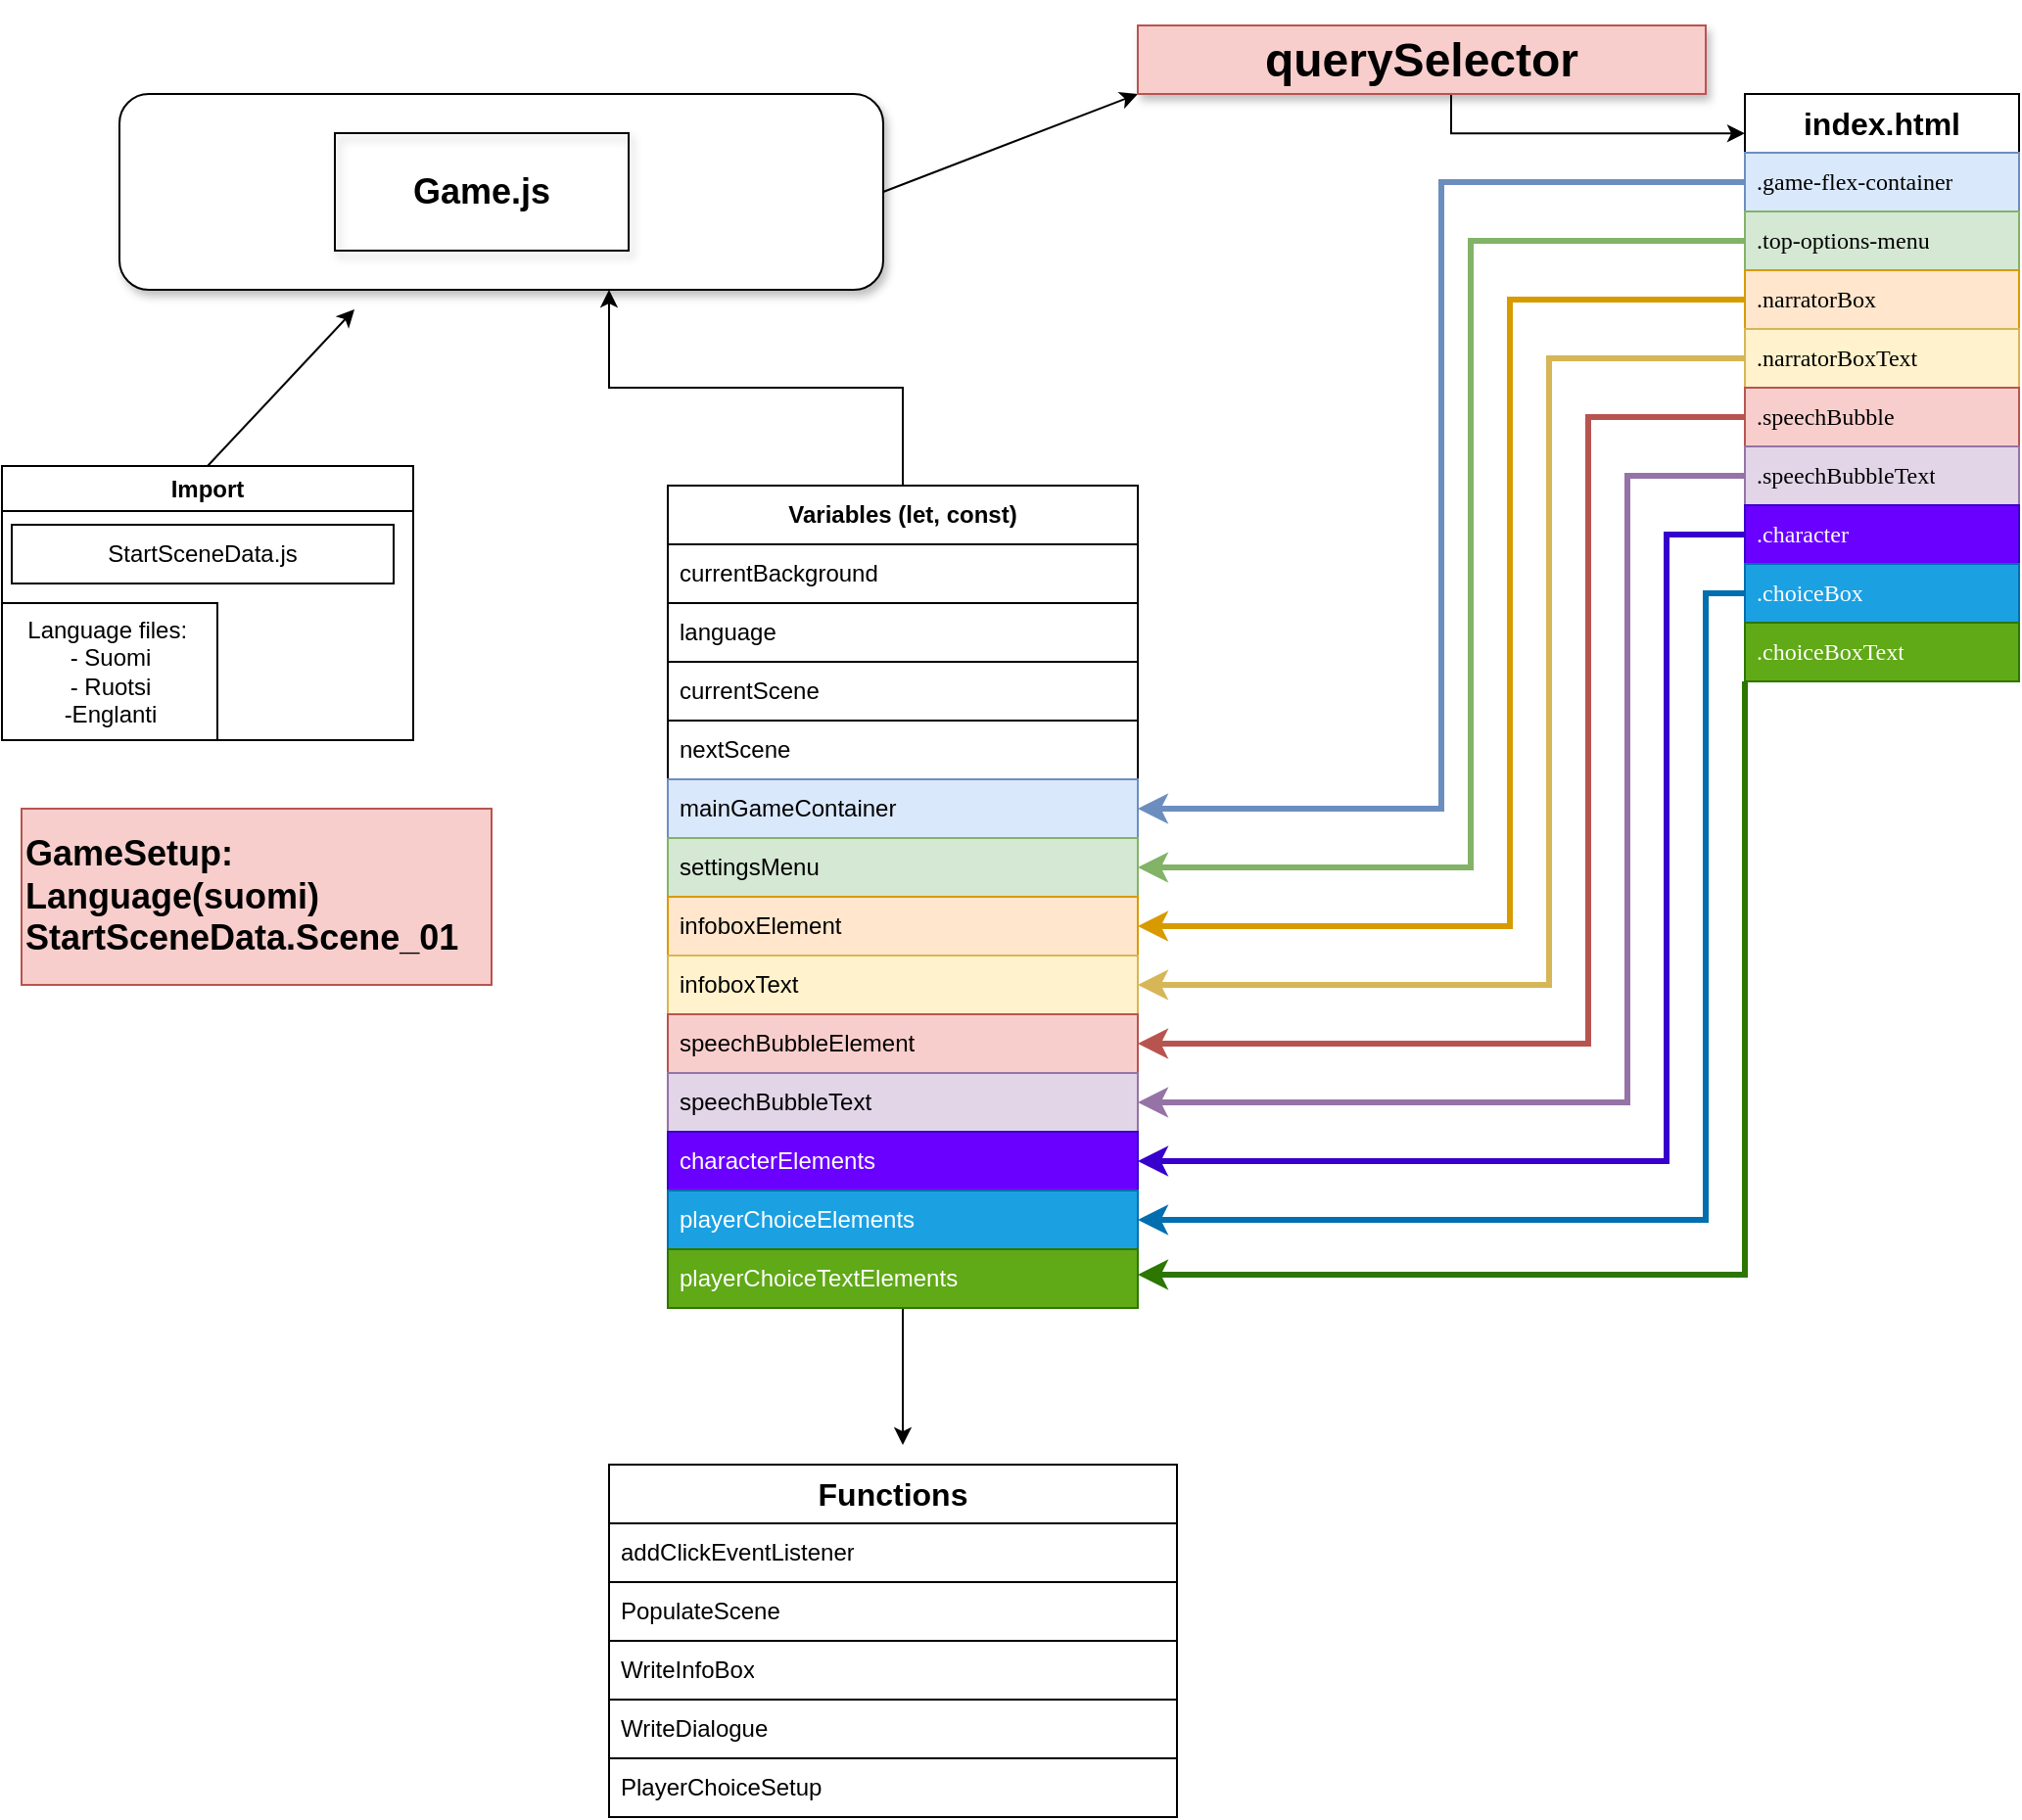 <mxfile version="21.6.8" type="github">
  <diagram name="Page-1" id="WqCGlnpHckIurkz3evK_">
    <mxGraphModel dx="2074" dy="4398" grid="1" gridSize="10" guides="1" tooltips="1" connect="1" arrows="1" fold="1" page="1" pageScale="1" pageWidth="2339" pageHeight="3300" background="none" math="0" shadow="0">
      <root>
        <mxCell id="0" />
        <mxCell id="1" parent="0" />
        <mxCell id="e9ZKreqlH63XPAyhANIe-1" value="Import" style="swimlane;whiteSpace=wrap;html=1;startSize=23;" vertex="1" parent="1">
          <mxGeometry x="20" y="200" width="210" height="140" as="geometry" />
        </mxCell>
        <mxCell id="e9ZKreqlH63XPAyhANIe-6" value="StartSceneData.js" style="text;html=1;strokeColor=default;fillColor=none;align=center;verticalAlign=middle;whiteSpace=wrap;rounded=0;" vertex="1" parent="e9ZKreqlH63XPAyhANIe-1">
          <mxGeometry x="5" y="30" width="195" height="30" as="geometry" />
        </mxCell>
        <mxCell id="e9ZKreqlH63XPAyhANIe-8" value="Language files:&amp;nbsp;&lt;br&gt;- Suomi&lt;br&gt;- Ruotsi&lt;br&gt;-Englanti" style="text;html=1;align=center;verticalAlign=middle;resizable=0;points=[];autosize=1;strokeColor=default;fillColor=none;" vertex="1" parent="e9ZKreqlH63XPAyhANIe-1">
          <mxGeometry y="70" width="110" height="70" as="geometry" />
        </mxCell>
        <mxCell id="e9ZKreqlH63XPAyhANIe-2" value="" style="rounded=1;whiteSpace=wrap;html=1;shadow=1;" vertex="1" parent="1">
          <mxGeometry x="80" y="10" width="390" height="100" as="geometry" />
        </mxCell>
        <mxCell id="e9ZKreqlH63XPAyhANIe-3" value="&lt;h2&gt;Game.js&lt;/h2&gt;" style="text;html=1;strokeColor=default;fillColor=none;align=center;verticalAlign=middle;whiteSpace=wrap;rounded=0;glass=0;shadow=1;" vertex="1" parent="1">
          <mxGeometry x="190" y="30" width="150" height="60" as="geometry" />
        </mxCell>
        <mxCell id="e9ZKreqlH63XPAyhANIe-9" value="" style="endArrow=classic;html=1;rounded=0;exitX=0.5;exitY=0;exitDx=0;exitDy=0;" edge="1" parent="1" source="e9ZKreqlH63XPAyhANIe-1">
          <mxGeometry width="50" height="50" relative="1" as="geometry">
            <mxPoint x="140" y="180" as="sourcePoint" />
            <mxPoint x="200" y="120" as="targetPoint" />
          </mxGeometry>
        </mxCell>
        <mxCell id="e9ZKreqlH63XPAyhANIe-10" value="" style="endArrow=classic;html=1;rounded=0;entryX=0;entryY=1;entryDx=0;entryDy=0;" edge="1" parent="1" target="e9ZKreqlH63XPAyhANIe-11">
          <mxGeometry width="50" height="50" relative="1" as="geometry">
            <mxPoint x="470" y="60" as="sourcePoint" />
            <mxPoint x="590" as="targetPoint" />
          </mxGeometry>
        </mxCell>
        <mxCell id="e9ZKreqlH63XPAyhANIe-52" style="edgeStyle=orthogonalEdgeStyle;rounded=0;orthogonalLoop=1;jettySize=auto;html=1;entryX=0;entryY=0.067;entryDx=0;entryDy=0;entryPerimeter=0;" edge="1" parent="1" source="e9ZKreqlH63XPAyhANIe-11" target="e9ZKreqlH63XPAyhANIe-12">
          <mxGeometry relative="1" as="geometry">
            <mxPoint x="890" y="30" as="targetPoint" />
            <Array as="points">
              <mxPoint x="760" y="30" />
            </Array>
          </mxGeometry>
        </mxCell>
        <mxCell id="e9ZKreqlH63XPAyhANIe-11" value="&lt;h1&gt;querySelector&lt;/h1&gt;" style="text;html=1;strokeColor=#b85450;fillColor=#f8cecc;align=center;verticalAlign=middle;whiteSpace=wrap;rounded=0;shadow=1;labelBackgroundColor=none;" vertex="1" parent="1">
          <mxGeometry x="600" y="-25" width="290" height="35" as="geometry" />
        </mxCell>
        <mxCell id="e9ZKreqlH63XPAyhANIe-12" value="&lt;b&gt;&lt;font style=&quot;font-size: 16px;&quot;&gt;index.html&lt;/font&gt;&lt;/b&gt;" style="swimlane;fontStyle=0;childLayout=stackLayout;horizontal=1;startSize=30;horizontalStack=0;resizeParent=1;resizeParentMax=0;resizeLast=0;collapsible=1;marginBottom=0;whiteSpace=wrap;html=1;" vertex="1" parent="1">
          <mxGeometry x="910" y="10" width="140" height="300" as="geometry" />
        </mxCell>
        <mxCell id="e9ZKreqlH63XPAyhANIe-13" value=".game-flex-container" style="text;strokeColor=#6c8ebf;fillColor=#dae8fc;align=left;verticalAlign=middle;spacingLeft=4;spacingRight=4;overflow=hidden;points=[[0,0.5],[1,0.5]];portConstraint=eastwest;rotatable=0;whiteSpace=wrap;html=1;fontFamily=Verdana;" vertex="1" parent="e9ZKreqlH63XPAyhANIe-12">
          <mxGeometry y="30" width="140" height="30" as="geometry" />
        </mxCell>
        <mxCell id="e9ZKreqlH63XPAyhANIe-14" value=".top-options-menu" style="text;strokeColor=#82b366;fillColor=#d5e8d4;align=left;verticalAlign=middle;spacingLeft=4;spacingRight=4;overflow=hidden;points=[[0,0.5],[1,0.5]];portConstraint=eastwest;rotatable=0;whiteSpace=wrap;html=1;fontFamily=Verdana;" vertex="1" parent="e9ZKreqlH63XPAyhANIe-12">
          <mxGeometry y="60" width="140" height="30" as="geometry" />
        </mxCell>
        <mxCell id="e9ZKreqlH63XPAyhANIe-15" value=".narratorBox" style="text;strokeColor=#d79b00;fillColor=#ffe6cc;align=left;verticalAlign=middle;spacingLeft=4;spacingRight=4;overflow=hidden;points=[[0,0.5],[1,0.5]];portConstraint=eastwest;rotatable=0;whiteSpace=wrap;html=1;fontFamily=Verdana;" vertex="1" parent="e9ZKreqlH63XPAyhANIe-12">
          <mxGeometry y="90" width="140" height="30" as="geometry" />
        </mxCell>
        <mxCell id="e9ZKreqlH63XPAyhANIe-16" value=".narratorBoxText" style="text;strokeColor=#d6b656;fillColor=#fff2cc;align=left;verticalAlign=middle;spacingLeft=4;spacingRight=4;overflow=hidden;points=[[0,0.5],[1,0.5]];portConstraint=eastwest;rotatable=0;whiteSpace=wrap;html=1;fontFamily=Verdana;" vertex="1" parent="e9ZKreqlH63XPAyhANIe-12">
          <mxGeometry y="120" width="140" height="30" as="geometry" />
        </mxCell>
        <mxCell id="e9ZKreqlH63XPAyhANIe-17" value=".speechBubble" style="text;strokeColor=#b85450;fillColor=#f8cecc;align=left;verticalAlign=middle;spacingLeft=4;spacingRight=4;overflow=hidden;points=[[0,0.5],[1,0.5]];portConstraint=eastwest;rotatable=0;whiteSpace=wrap;html=1;fontFamily=Verdana;" vertex="1" parent="e9ZKreqlH63XPAyhANIe-12">
          <mxGeometry y="150" width="140" height="30" as="geometry" />
        </mxCell>
        <mxCell id="e9ZKreqlH63XPAyhANIe-18" value=".speechBubbleText" style="text;strokeColor=#9673a6;fillColor=#e1d5e7;align=left;verticalAlign=middle;spacingLeft=4;spacingRight=4;overflow=hidden;points=[[0,0.5],[1,0.5]];portConstraint=eastwest;rotatable=0;whiteSpace=wrap;html=1;fontFamily=Verdana;" vertex="1" parent="e9ZKreqlH63XPAyhANIe-12">
          <mxGeometry y="180" width="140" height="30" as="geometry" />
        </mxCell>
        <mxCell id="e9ZKreqlH63XPAyhANIe-19" value=".character" style="text;strokeColor=#3700CC;fillColor=#6a00ff;align=left;verticalAlign=middle;spacingLeft=4;spacingRight=4;overflow=hidden;points=[[0,0.5],[1,0.5]];portConstraint=eastwest;rotatable=0;whiteSpace=wrap;html=1;fontColor=#ffffff;fontFamily=Verdana;" vertex="1" parent="e9ZKreqlH63XPAyhANIe-12">
          <mxGeometry y="210" width="140" height="30" as="geometry" />
        </mxCell>
        <mxCell id="e9ZKreqlH63XPAyhANIe-20" value=".choiceBox" style="text;strokeColor=#006EAF;fillColor=#1ba1e2;align=left;verticalAlign=middle;spacingLeft=4;spacingRight=4;overflow=hidden;points=[[0,0.5],[1,0.5]];portConstraint=eastwest;rotatable=0;whiteSpace=wrap;html=1;fontColor=#ffffff;fontFamily=Verdana;" vertex="1" parent="e9ZKreqlH63XPAyhANIe-12">
          <mxGeometry y="240" width="140" height="30" as="geometry" />
        </mxCell>
        <mxCell id="e9ZKreqlH63XPAyhANIe-21" value=".choiceBoxText" style="text;strokeColor=#2D7600;fillColor=#60a917;align=left;verticalAlign=middle;spacingLeft=4;spacingRight=4;overflow=hidden;points=[[0,0.5],[1,0.5]];portConstraint=eastwest;rotatable=0;whiteSpace=wrap;html=1;fontColor=#ffffff;fontFamily=Verdana;" vertex="1" parent="e9ZKreqlH63XPAyhANIe-12">
          <mxGeometry y="270" width="140" height="30" as="geometry" />
        </mxCell>
        <mxCell id="e9ZKreqlH63XPAyhANIe-54" style="edgeStyle=orthogonalEdgeStyle;rounded=0;orthogonalLoop=1;jettySize=auto;html=1;" edge="1" parent="1" source="e9ZKreqlH63XPAyhANIe-24">
          <mxGeometry relative="1" as="geometry">
            <mxPoint x="480" y="700" as="targetPoint" />
          </mxGeometry>
        </mxCell>
        <mxCell id="e9ZKreqlH63XPAyhANIe-55" style="edgeStyle=orthogonalEdgeStyle;rounded=0;orthogonalLoop=1;jettySize=auto;html=1;entryX=0.641;entryY=1;entryDx=0;entryDy=0;entryPerimeter=0;" edge="1" parent="1" source="e9ZKreqlH63XPAyhANIe-24" target="e9ZKreqlH63XPAyhANIe-2">
          <mxGeometry relative="1" as="geometry" />
        </mxCell>
        <mxCell id="e9ZKreqlH63XPAyhANIe-24" value="&lt;b&gt;Variables (let, const)&lt;/b&gt;" style="swimlane;fontStyle=0;childLayout=stackLayout;horizontal=1;startSize=30;horizontalStack=0;resizeParent=1;resizeParentMax=0;resizeLast=0;collapsible=1;marginBottom=0;whiteSpace=wrap;html=1;" vertex="1" parent="1">
          <mxGeometry x="360" y="210" width="240" height="420" as="geometry" />
        </mxCell>
        <mxCell id="e9ZKreqlH63XPAyhANIe-25" value="currentBackground" style="text;strokeColor=default;fillColor=none;align=left;verticalAlign=middle;spacingLeft=4;spacingRight=4;overflow=hidden;points=[[0,0.5],[1,0.5]];portConstraint=eastwest;rotatable=0;whiteSpace=wrap;html=1;" vertex="1" parent="e9ZKreqlH63XPAyhANIe-24">
          <mxGeometry y="30" width="240" height="30" as="geometry" />
        </mxCell>
        <mxCell id="e9ZKreqlH63XPAyhANIe-26" value="language" style="text;strokeColor=default;fillColor=none;align=left;verticalAlign=middle;spacingLeft=4;spacingRight=4;overflow=hidden;points=[[0,0.5],[1,0.5]];portConstraint=eastwest;rotatable=0;whiteSpace=wrap;html=1;" vertex="1" parent="e9ZKreqlH63XPAyhANIe-24">
          <mxGeometry y="60" width="240" height="30" as="geometry" />
        </mxCell>
        <mxCell id="e9ZKreqlH63XPAyhANIe-27" value="currentScene" style="text;strokeColor=default;fillColor=none;align=left;verticalAlign=middle;spacingLeft=4;spacingRight=4;overflow=hidden;points=[[0,0.5],[1,0.5]];portConstraint=eastwest;rotatable=0;whiteSpace=wrap;html=1;" vertex="1" parent="e9ZKreqlH63XPAyhANIe-24">
          <mxGeometry y="90" width="240" height="30" as="geometry" />
        </mxCell>
        <mxCell id="e9ZKreqlH63XPAyhANIe-29" value="nextScene" style="text;strokeColor=default;fillColor=none;align=left;verticalAlign=middle;spacingLeft=4;spacingRight=4;overflow=hidden;points=[[0,0.5],[1,0.5]];portConstraint=eastwest;rotatable=0;whiteSpace=wrap;html=1;" vertex="1" parent="e9ZKreqlH63XPAyhANIe-24">
          <mxGeometry y="120" width="240" height="30" as="geometry" />
        </mxCell>
        <mxCell id="e9ZKreqlH63XPAyhANIe-44" value="mainGameContainer" style="text;strokeColor=#6c8ebf;fillColor=#dae8fc;align=left;verticalAlign=middle;spacingLeft=4;spacingRight=4;overflow=hidden;points=[[0,0.5],[1,0.5]];portConstraint=eastwest;rotatable=0;whiteSpace=wrap;html=1;" vertex="1" parent="e9ZKreqlH63XPAyhANIe-24">
          <mxGeometry y="150" width="240" height="30" as="geometry" />
        </mxCell>
        <mxCell id="e9ZKreqlH63XPAyhANIe-45" value="settingsMenu" style="text;strokeColor=#82b366;fillColor=#d5e8d4;align=left;verticalAlign=middle;spacingLeft=4;spacingRight=4;overflow=hidden;points=[[0,0.5],[1,0.5]];portConstraint=eastwest;rotatable=0;whiteSpace=wrap;html=1;" vertex="1" parent="e9ZKreqlH63XPAyhANIe-24">
          <mxGeometry y="180" width="240" height="30" as="geometry" />
        </mxCell>
        <mxCell id="e9ZKreqlH63XPAyhANIe-46" value="infoboxElement" style="text;strokeColor=#d79b00;fillColor=#ffe6cc;align=left;verticalAlign=middle;spacingLeft=4;spacingRight=4;overflow=hidden;points=[[0,0.5],[1,0.5]];portConstraint=eastwest;rotatable=0;whiteSpace=wrap;html=1;" vertex="1" parent="e9ZKreqlH63XPAyhANIe-24">
          <mxGeometry y="210" width="240" height="30" as="geometry" />
        </mxCell>
        <mxCell id="e9ZKreqlH63XPAyhANIe-47" value="infoboxText" style="text;strokeColor=#d6b656;fillColor=#fff2cc;align=left;verticalAlign=middle;spacingLeft=4;spacingRight=4;overflow=hidden;points=[[0,0.5],[1,0.5]];portConstraint=eastwest;rotatable=0;whiteSpace=wrap;html=1;" vertex="1" parent="e9ZKreqlH63XPAyhANIe-24">
          <mxGeometry y="240" width="240" height="30" as="geometry" />
        </mxCell>
        <mxCell id="e9ZKreqlH63XPAyhANIe-48" value="speechBubbleElement" style="text;strokeColor=#b85450;fillColor=#f8cecc;align=left;verticalAlign=middle;spacingLeft=4;spacingRight=4;overflow=hidden;points=[[0,0.5],[1,0.5]];portConstraint=eastwest;rotatable=0;whiteSpace=wrap;html=1;" vertex="1" parent="e9ZKreqlH63XPAyhANIe-24">
          <mxGeometry y="270" width="240" height="30" as="geometry" />
        </mxCell>
        <mxCell id="e9ZKreqlH63XPAyhANIe-49" value="speechBubbleText" style="text;strokeColor=#9673a6;fillColor=#e1d5e7;align=left;verticalAlign=middle;spacingLeft=4;spacingRight=4;overflow=hidden;points=[[0,0.5],[1,0.5]];portConstraint=eastwest;rotatable=0;whiteSpace=wrap;html=1;" vertex="1" parent="e9ZKreqlH63XPAyhANIe-24">
          <mxGeometry y="300" width="240" height="30" as="geometry" />
        </mxCell>
        <mxCell id="e9ZKreqlH63XPAyhANIe-50" value="characterElements" style="text;strokeColor=#3700CC;fillColor=#6a00ff;align=left;verticalAlign=middle;spacingLeft=4;spacingRight=4;overflow=hidden;points=[[0,0.5],[1,0.5]];portConstraint=eastwest;rotatable=0;whiteSpace=wrap;html=1;fontColor=#ffffff;" vertex="1" parent="e9ZKreqlH63XPAyhANIe-24">
          <mxGeometry y="330" width="240" height="30" as="geometry" />
        </mxCell>
        <mxCell id="e9ZKreqlH63XPAyhANIe-51" value="playerChoiceElements" style="text;strokeColor=#006EAF;fillColor=#1ba1e2;align=left;verticalAlign=middle;spacingLeft=4;spacingRight=4;overflow=hidden;points=[[0,0.5],[1,0.5]];portConstraint=eastwest;rotatable=0;whiteSpace=wrap;html=1;fontColor=#ffffff;" vertex="1" parent="e9ZKreqlH63XPAyhANIe-24">
          <mxGeometry y="360" width="240" height="30" as="geometry" />
        </mxCell>
        <mxCell id="e9ZKreqlH63XPAyhANIe-53" value="playerChoiceTextElements" style="text;strokeColor=#2D7600;fillColor=#60a917;align=left;verticalAlign=middle;spacingLeft=4;spacingRight=4;overflow=hidden;points=[[0,0.5],[1,0.5]];portConstraint=eastwest;rotatable=0;whiteSpace=wrap;html=1;fontColor=#ffffff;" vertex="1" parent="e9ZKreqlH63XPAyhANIe-24">
          <mxGeometry y="390" width="240" height="30" as="geometry" />
        </mxCell>
        <mxCell id="e9ZKreqlH63XPAyhANIe-34" value="&lt;b&gt;&lt;font style=&quot;font-size: 16px;&quot;&gt;Functions&lt;/font&gt;&lt;/b&gt;" style="swimlane;fontStyle=0;childLayout=stackLayout;horizontal=1;startSize=30;horizontalStack=0;resizeParent=1;resizeParentMax=0;resizeLast=0;collapsible=1;marginBottom=0;whiteSpace=wrap;html=1;" vertex="1" parent="1">
          <mxGeometry x="330" y="710" width="290" height="180" as="geometry" />
        </mxCell>
        <mxCell id="e9ZKreqlH63XPAyhANIe-35" value="addClickEventListener" style="text;strokeColor=default;fillColor=none;align=left;verticalAlign=middle;spacingLeft=4;spacingRight=4;overflow=hidden;points=[[0,0.5],[1,0.5]];portConstraint=eastwest;rotatable=0;whiteSpace=wrap;html=1;" vertex="1" parent="e9ZKreqlH63XPAyhANIe-34">
          <mxGeometry y="30" width="290" height="30" as="geometry" />
        </mxCell>
        <mxCell id="e9ZKreqlH63XPAyhANIe-36" value="PopulateScene" style="text;strokeColor=default;fillColor=none;align=left;verticalAlign=middle;spacingLeft=4;spacingRight=4;overflow=hidden;points=[[0,0.5],[1,0.5]];portConstraint=eastwest;rotatable=0;whiteSpace=wrap;html=1;" vertex="1" parent="e9ZKreqlH63XPAyhANIe-34">
          <mxGeometry y="60" width="290" height="30" as="geometry" />
        </mxCell>
        <mxCell id="e9ZKreqlH63XPAyhANIe-37" value="WriteInfoBox" style="text;strokeColor=default;fillColor=none;align=left;verticalAlign=middle;spacingLeft=4;spacingRight=4;overflow=hidden;points=[[0,0.5],[1,0.5]];portConstraint=eastwest;rotatable=0;whiteSpace=wrap;html=1;" vertex="1" parent="e9ZKreqlH63XPAyhANIe-34">
          <mxGeometry y="90" width="290" height="30" as="geometry" />
        </mxCell>
        <mxCell id="e9ZKreqlH63XPAyhANIe-38" value="WriteDialogue" style="text;strokeColor=default;fillColor=none;align=left;verticalAlign=middle;spacingLeft=4;spacingRight=4;overflow=hidden;points=[[0,0.5],[1,0.5]];portConstraint=eastwest;rotatable=0;whiteSpace=wrap;html=1;" vertex="1" parent="e9ZKreqlH63XPAyhANIe-34">
          <mxGeometry y="120" width="290" height="30" as="geometry" />
        </mxCell>
        <mxCell id="e9ZKreqlH63XPAyhANIe-39" value="PlayerChoiceSetup" style="text;strokeColor=default;fillColor=none;align=left;verticalAlign=middle;spacingLeft=4;spacingRight=4;overflow=hidden;points=[[0,0.5],[1,0.5]];portConstraint=eastwest;rotatable=0;whiteSpace=wrap;html=1;" vertex="1" parent="e9ZKreqlH63XPAyhANIe-34">
          <mxGeometry y="150" width="290" height="30" as="geometry" />
        </mxCell>
        <mxCell id="e9ZKreqlH63XPAyhANIe-42" value="&lt;font style=&quot;font-size: 18px;&quot;&gt;GameSetup:&lt;br&gt;Language(suomi)&lt;br&gt;StartSceneData.Scene_01&lt;/font&gt;" style="text;html=1;strokeColor=#b85450;fillColor=#f8cecc;align=left;verticalAlign=middle;whiteSpace=wrap;rounded=0;shadow=0;fontStyle=1" vertex="1" parent="1">
          <mxGeometry x="30" y="375" width="240" height="90" as="geometry" />
        </mxCell>
        <mxCell id="e9ZKreqlH63XPAyhANIe-56" style="edgeStyle=orthogonalEdgeStyle;rounded=0;orthogonalLoop=1;jettySize=auto;html=1;entryX=1;entryY=0.5;entryDx=0;entryDy=0;fillColor=#dae8fc;strokeColor=#6c8ebf;strokeWidth=3;" edge="1" parent="1" source="e9ZKreqlH63XPAyhANIe-13" target="e9ZKreqlH63XPAyhANIe-44">
          <mxGeometry relative="1" as="geometry" />
        </mxCell>
        <mxCell id="e9ZKreqlH63XPAyhANIe-57" style="edgeStyle=orthogonalEdgeStyle;rounded=0;orthogonalLoop=1;jettySize=auto;html=1;entryX=1;entryY=0.5;entryDx=0;entryDy=0;fillColor=#d5e8d4;strokeColor=#82b366;strokeWidth=3;" edge="1" parent="1" source="e9ZKreqlH63XPAyhANIe-14" target="e9ZKreqlH63XPAyhANIe-45">
          <mxGeometry relative="1" as="geometry">
            <Array as="points">
              <mxPoint x="770" y="85" />
              <mxPoint x="770" y="405" />
            </Array>
          </mxGeometry>
        </mxCell>
        <mxCell id="e9ZKreqlH63XPAyhANIe-58" style="edgeStyle=orthogonalEdgeStyle;rounded=0;orthogonalLoop=1;jettySize=auto;html=1;entryX=1;entryY=0.5;entryDx=0;entryDy=0;fillColor=#ffe6cc;strokeColor=#d79b00;strokeWidth=3;" edge="1" parent="1" source="e9ZKreqlH63XPAyhANIe-15" target="e9ZKreqlH63XPAyhANIe-46">
          <mxGeometry relative="1" as="geometry">
            <Array as="points">
              <mxPoint x="790" y="115" />
              <mxPoint x="790" y="435" />
            </Array>
          </mxGeometry>
        </mxCell>
        <mxCell id="e9ZKreqlH63XPAyhANIe-59" style="edgeStyle=orthogonalEdgeStyle;rounded=0;orthogonalLoop=1;jettySize=auto;html=1;fillColor=#fff2cc;strokeColor=#d6b656;strokeWidth=3;" edge="1" parent="1" source="e9ZKreqlH63XPAyhANIe-16" target="e9ZKreqlH63XPAyhANIe-47">
          <mxGeometry relative="1" as="geometry">
            <Array as="points">
              <mxPoint x="810" y="145" />
              <mxPoint x="810" y="465" />
            </Array>
          </mxGeometry>
        </mxCell>
        <mxCell id="e9ZKreqlH63XPAyhANIe-60" style="edgeStyle=orthogonalEdgeStyle;rounded=0;orthogonalLoop=1;jettySize=auto;html=1;fillColor=#f8cecc;strokeColor=#b85450;strokeWidth=3;" edge="1" parent="1" source="e9ZKreqlH63XPAyhANIe-17" target="e9ZKreqlH63XPAyhANIe-48">
          <mxGeometry relative="1" as="geometry">
            <Array as="points">
              <mxPoint x="830" y="175" />
              <mxPoint x="830" y="495" />
            </Array>
          </mxGeometry>
        </mxCell>
        <mxCell id="e9ZKreqlH63XPAyhANIe-61" style="edgeStyle=orthogonalEdgeStyle;rounded=0;orthogonalLoop=1;jettySize=auto;html=1;fillColor=#e1d5e7;strokeColor=#9673a6;strokeWidth=3;" edge="1" parent="1" source="e9ZKreqlH63XPAyhANIe-18" target="e9ZKreqlH63XPAyhANIe-49">
          <mxGeometry relative="1" as="geometry">
            <Array as="points">
              <mxPoint x="850" y="205" />
              <mxPoint x="850" y="525" />
            </Array>
          </mxGeometry>
        </mxCell>
        <mxCell id="e9ZKreqlH63XPAyhANIe-62" style="edgeStyle=orthogonalEdgeStyle;rounded=0;orthogonalLoop=1;jettySize=auto;html=1;entryX=1;entryY=0.5;entryDx=0;entryDy=0;fillColor=#6a00ff;strokeColor=#3700CC;strokeWidth=3;" edge="1" parent="1" source="e9ZKreqlH63XPAyhANIe-19" target="e9ZKreqlH63XPAyhANIe-50">
          <mxGeometry relative="1" as="geometry">
            <Array as="points">
              <mxPoint x="870" y="235" />
              <mxPoint x="870" y="555" />
            </Array>
          </mxGeometry>
        </mxCell>
        <mxCell id="e9ZKreqlH63XPAyhANIe-63" style="edgeStyle=orthogonalEdgeStyle;rounded=0;orthogonalLoop=1;jettySize=auto;html=1;entryX=1;entryY=0.5;entryDx=0;entryDy=0;fillColor=#1ba1e2;strokeColor=#006EAF;strokeWidth=3;" edge="1" parent="1" source="e9ZKreqlH63XPAyhANIe-20" target="e9ZKreqlH63XPAyhANIe-51">
          <mxGeometry relative="1" as="geometry">
            <Array as="points">
              <mxPoint x="890" y="265" />
              <mxPoint x="890" y="585" />
            </Array>
          </mxGeometry>
        </mxCell>
        <mxCell id="e9ZKreqlH63XPAyhANIe-64" style="edgeStyle=orthogonalEdgeStyle;rounded=0;orthogonalLoop=1;jettySize=auto;html=1;entryX=1;entryY=0.767;entryDx=0;entryDy=0;entryPerimeter=0;fillColor=#60a917;strokeColor=#2D7600;strokeWidth=3;exitX=0;exitY=1;exitDx=0;exitDy=0;" edge="1" parent="1" source="e9ZKreqlH63XPAyhANIe-12">
          <mxGeometry relative="1" as="geometry">
            <mxPoint x="910" y="350" as="sourcePoint" />
            <mxPoint x="600" y="613.01" as="targetPoint" />
            <Array as="points">
              <mxPoint x="910" y="613" />
            </Array>
          </mxGeometry>
        </mxCell>
      </root>
    </mxGraphModel>
  </diagram>
</mxfile>
